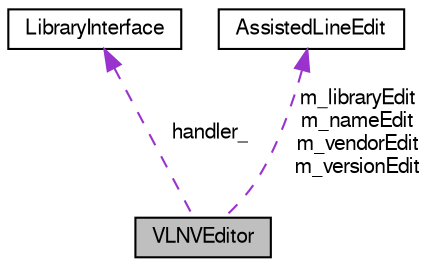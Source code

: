 digraph G
{
  bgcolor="transparent";
  edge [fontname="FreeSans",fontsize=10,labelfontname="FreeSans",labelfontsize=10];
  node [fontname="FreeSans",fontsize=10,shape=record];
  Node1 [label="VLNVEditor",height=0.2,width=0.4,color="black", fillcolor="grey75", style="filled" fontcolor="black"];
  Node2 -> Node1 [dir=back,color="darkorchid3",fontsize=10,style="dashed",label="handler_",fontname="FreeSans"];
  Node2 [label="LibraryInterface",height=0.2,width=0.4,color="black",URL="$class_library_interface.html",tooltip="LibraryInterface defines an interface to operate the IP-Xact-library."];
  Node3 -> Node1 [dir=back,color="darkorchid3",fontsize=10,style="dashed",label="m_libraryEdit\nm_nameEdit\nm_vendorEdit\nm_versionEdit",fontname="FreeSans"];
  Node3 [label="AssistedLineEdit",height=0.2,width=0.4,color="black",URL="$class_assisted_line_edit.html",tooltip="AssistedLineEdit class."];
}
